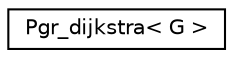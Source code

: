 digraph "Graphical Class Hierarchy"
{
  edge [fontname="Helvetica",fontsize="10",labelfontname="Helvetica",labelfontsize="10"];
  node [fontname="Helvetica",fontsize="10",shape=record];
  rankdir="LR";
  Node1 [label="Pgr_dijkstra\< G \>",height=0.2,width=0.4,color="black", fillcolor="white", style="filled",URL="$classPgr__dijkstra.html"];
}
